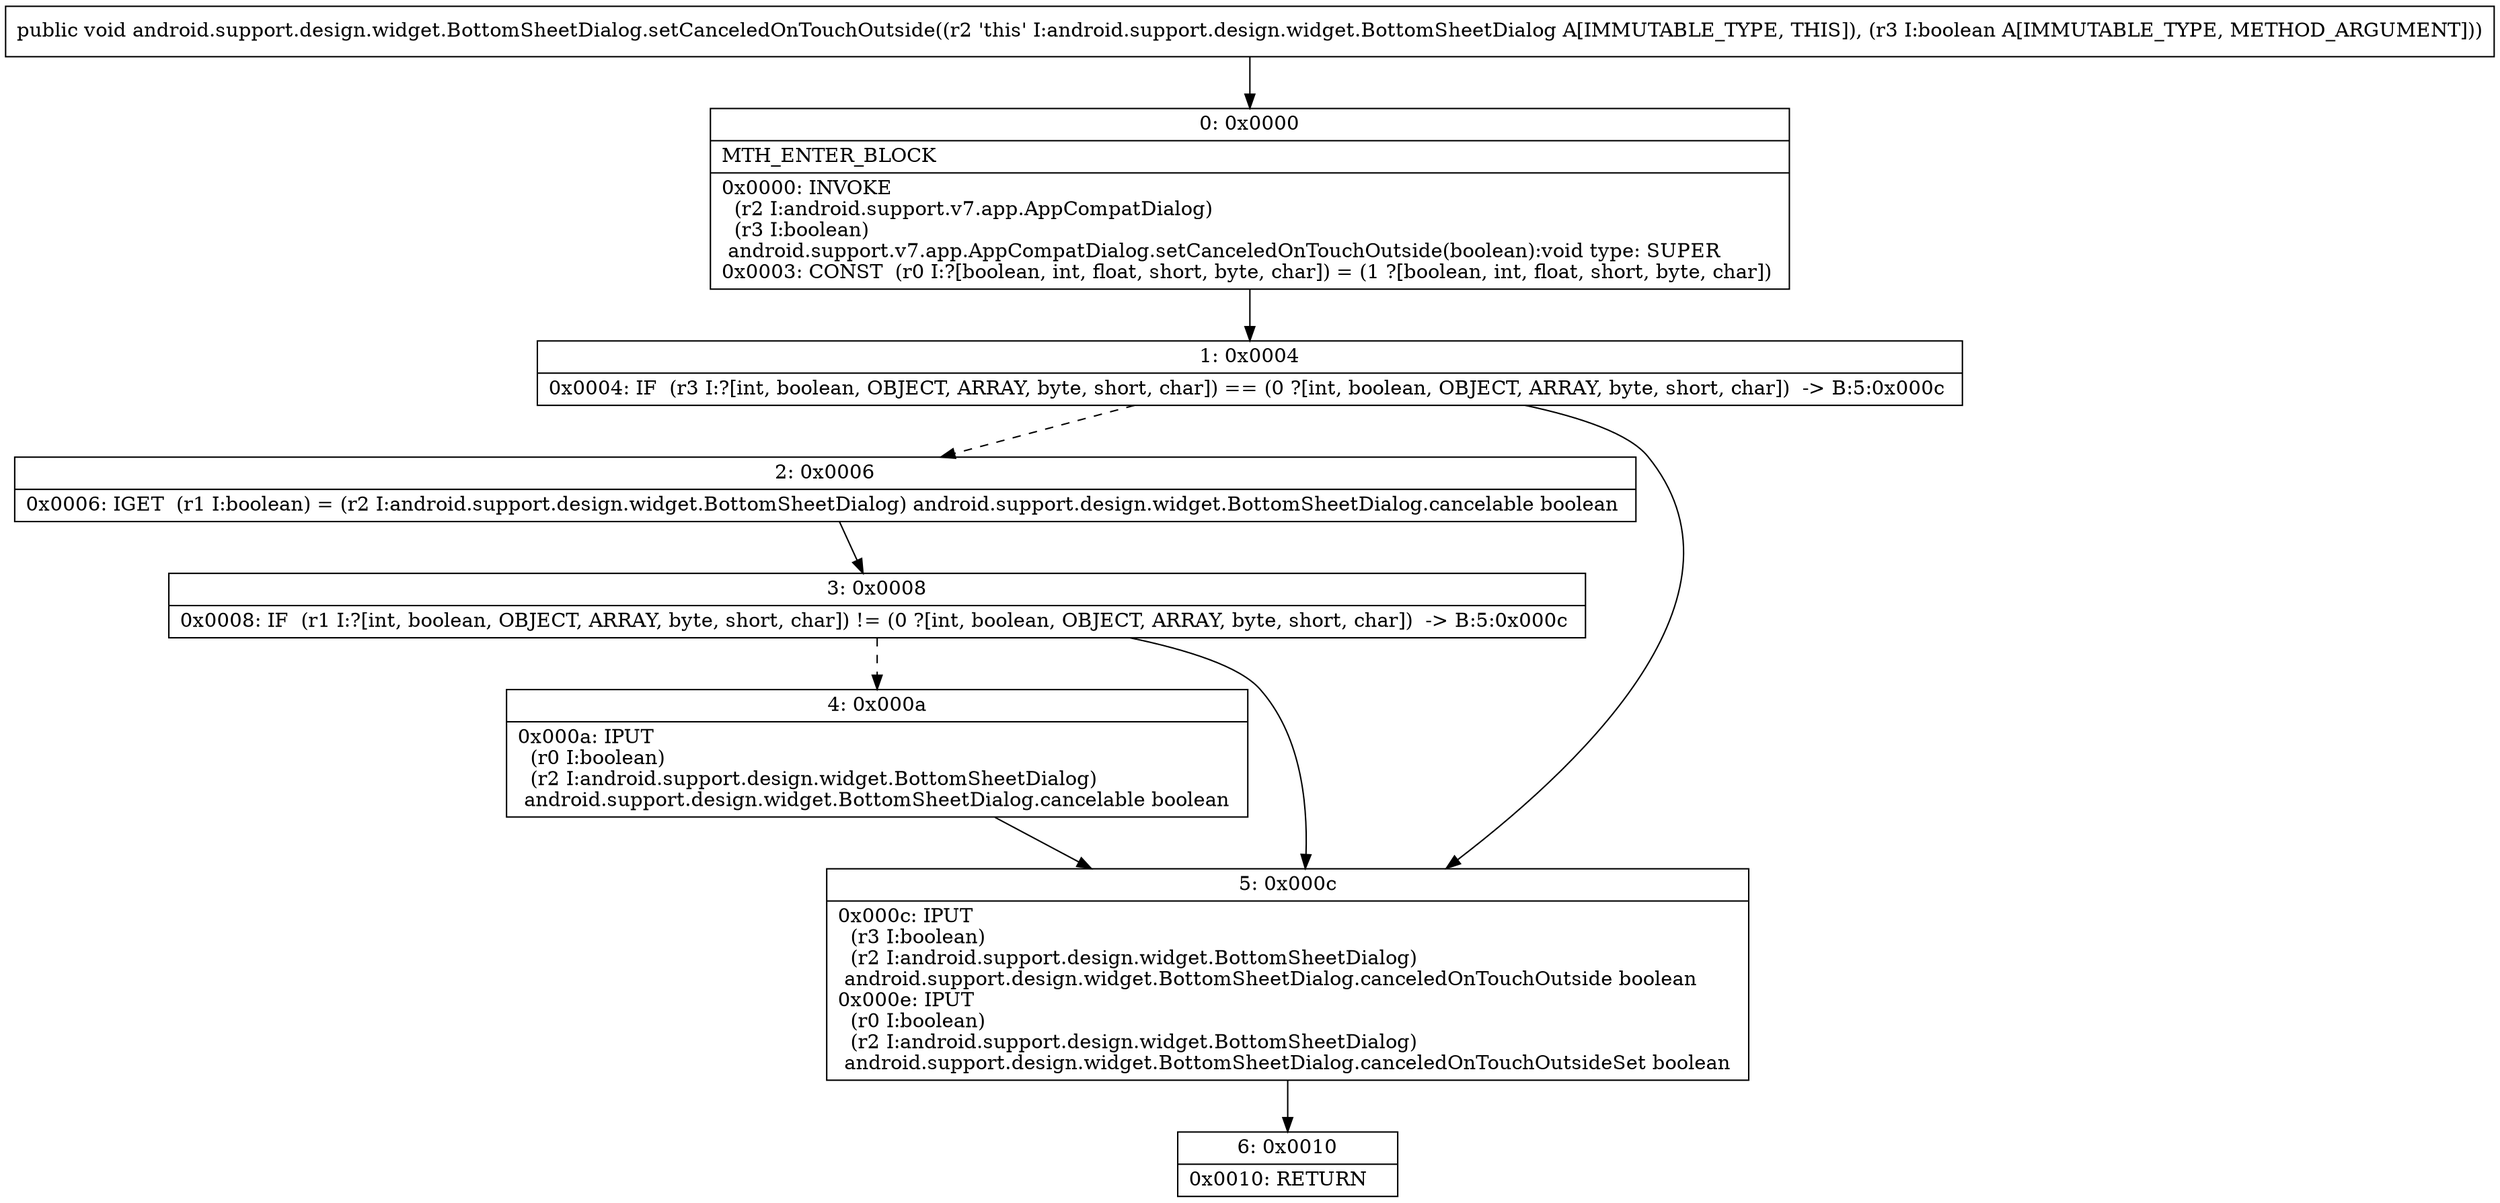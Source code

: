 digraph "CFG forandroid.support.design.widget.BottomSheetDialog.setCanceledOnTouchOutside(Z)V" {
Node_0 [shape=record,label="{0\:\ 0x0000|MTH_ENTER_BLOCK\l|0x0000: INVOKE  \l  (r2 I:android.support.v7.app.AppCompatDialog)\l  (r3 I:boolean)\l android.support.v7.app.AppCompatDialog.setCanceledOnTouchOutside(boolean):void type: SUPER \l0x0003: CONST  (r0 I:?[boolean, int, float, short, byte, char]) = (1 ?[boolean, int, float, short, byte, char]) \l}"];
Node_1 [shape=record,label="{1\:\ 0x0004|0x0004: IF  (r3 I:?[int, boolean, OBJECT, ARRAY, byte, short, char]) == (0 ?[int, boolean, OBJECT, ARRAY, byte, short, char])  \-\> B:5:0x000c \l}"];
Node_2 [shape=record,label="{2\:\ 0x0006|0x0006: IGET  (r1 I:boolean) = (r2 I:android.support.design.widget.BottomSheetDialog) android.support.design.widget.BottomSheetDialog.cancelable boolean \l}"];
Node_3 [shape=record,label="{3\:\ 0x0008|0x0008: IF  (r1 I:?[int, boolean, OBJECT, ARRAY, byte, short, char]) != (0 ?[int, boolean, OBJECT, ARRAY, byte, short, char])  \-\> B:5:0x000c \l}"];
Node_4 [shape=record,label="{4\:\ 0x000a|0x000a: IPUT  \l  (r0 I:boolean)\l  (r2 I:android.support.design.widget.BottomSheetDialog)\l android.support.design.widget.BottomSheetDialog.cancelable boolean \l}"];
Node_5 [shape=record,label="{5\:\ 0x000c|0x000c: IPUT  \l  (r3 I:boolean)\l  (r2 I:android.support.design.widget.BottomSheetDialog)\l android.support.design.widget.BottomSheetDialog.canceledOnTouchOutside boolean \l0x000e: IPUT  \l  (r0 I:boolean)\l  (r2 I:android.support.design.widget.BottomSheetDialog)\l android.support.design.widget.BottomSheetDialog.canceledOnTouchOutsideSet boolean \l}"];
Node_6 [shape=record,label="{6\:\ 0x0010|0x0010: RETURN   \l}"];
MethodNode[shape=record,label="{public void android.support.design.widget.BottomSheetDialog.setCanceledOnTouchOutside((r2 'this' I:android.support.design.widget.BottomSheetDialog A[IMMUTABLE_TYPE, THIS]), (r3 I:boolean A[IMMUTABLE_TYPE, METHOD_ARGUMENT])) }"];
MethodNode -> Node_0;
Node_0 -> Node_1;
Node_1 -> Node_2[style=dashed];
Node_1 -> Node_5;
Node_2 -> Node_3;
Node_3 -> Node_4[style=dashed];
Node_3 -> Node_5;
Node_4 -> Node_5;
Node_5 -> Node_6;
}

